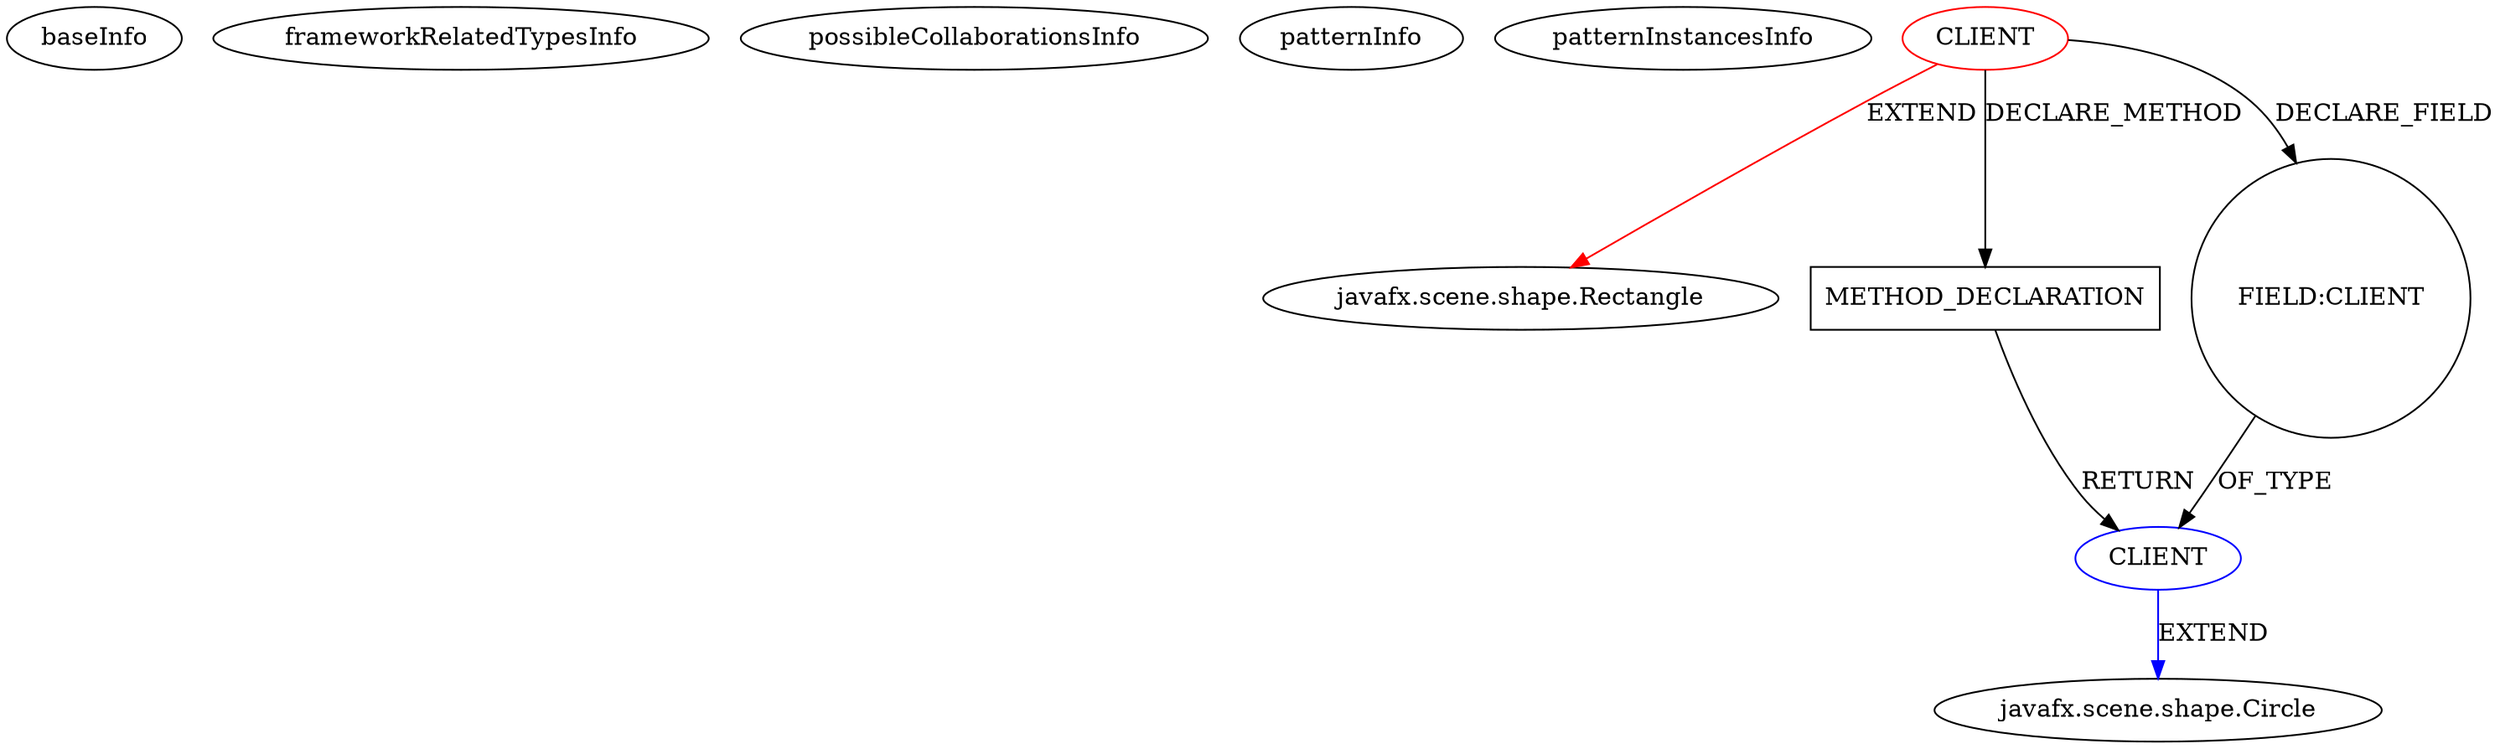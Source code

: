 digraph {
baseInfo[graphId=1256,category="pattern",isAnonymous=false,possibleRelation=true]
frameworkRelatedTypesInfo[0="javafx.scene.shape.Rectangle"]
possibleCollaborationsInfo[0="1256~RETURN_TYPE_DECLARATION-CLIENT_METHOD_DECLARATION-FIELD_TYPE_DECLARATION-~javafx.scene.shape.Rectangle ~javafx.scene.shape.Circle ~false~false"]
patternInfo[frequency=2.0,patternRootClient=0]
patternInstancesInfo[0="gregory-lyons-voyage-to-venus~/gregory-lyons-voyage-to-venus/voyage-to-venus-master/src/game_gml14/AlienShip.java~AlienShip~2818",1="gregory-lyons-voyage-to-venus~/gregory-lyons-voyage-to-venus/voyage-to-venus-master/src/game_gml14/PlayerShip.java~PlayerShip~2824"]
1[label="javafx.scene.shape.Rectangle",vertexType="FRAMEWORK_CLASS_TYPE",isFrameworkType=false]
0[label="CLIENT",vertexType="ROOT_CLIENT_CLASS_DECLARATION",isFrameworkType=false,color=red]
17[label="METHOD_DECLARATION",vertexType="CLIENT_METHOD_DECLARATION",isFrameworkType=false,shape=box]
2[label="FIELD:CLIENT",vertexType="FIELD_DECLARATION",isFrameworkType=false,shape=circle]
3[label="CLIENT",vertexType="REFERENCE_CLIENT_CLASS_DECLARATION",isFrameworkType=false,color=blue]
4[label="javafx.scene.shape.Circle",vertexType="FRAMEWORK_CLASS_TYPE",isFrameworkType=false]
0->17[label="DECLARE_METHOD"]
3->4[label="EXTEND",color=blue]
2->3[label="OF_TYPE"]
0->2[label="DECLARE_FIELD"]
17->3[label="RETURN"]
0->1[label="EXTEND",color=red]
}
